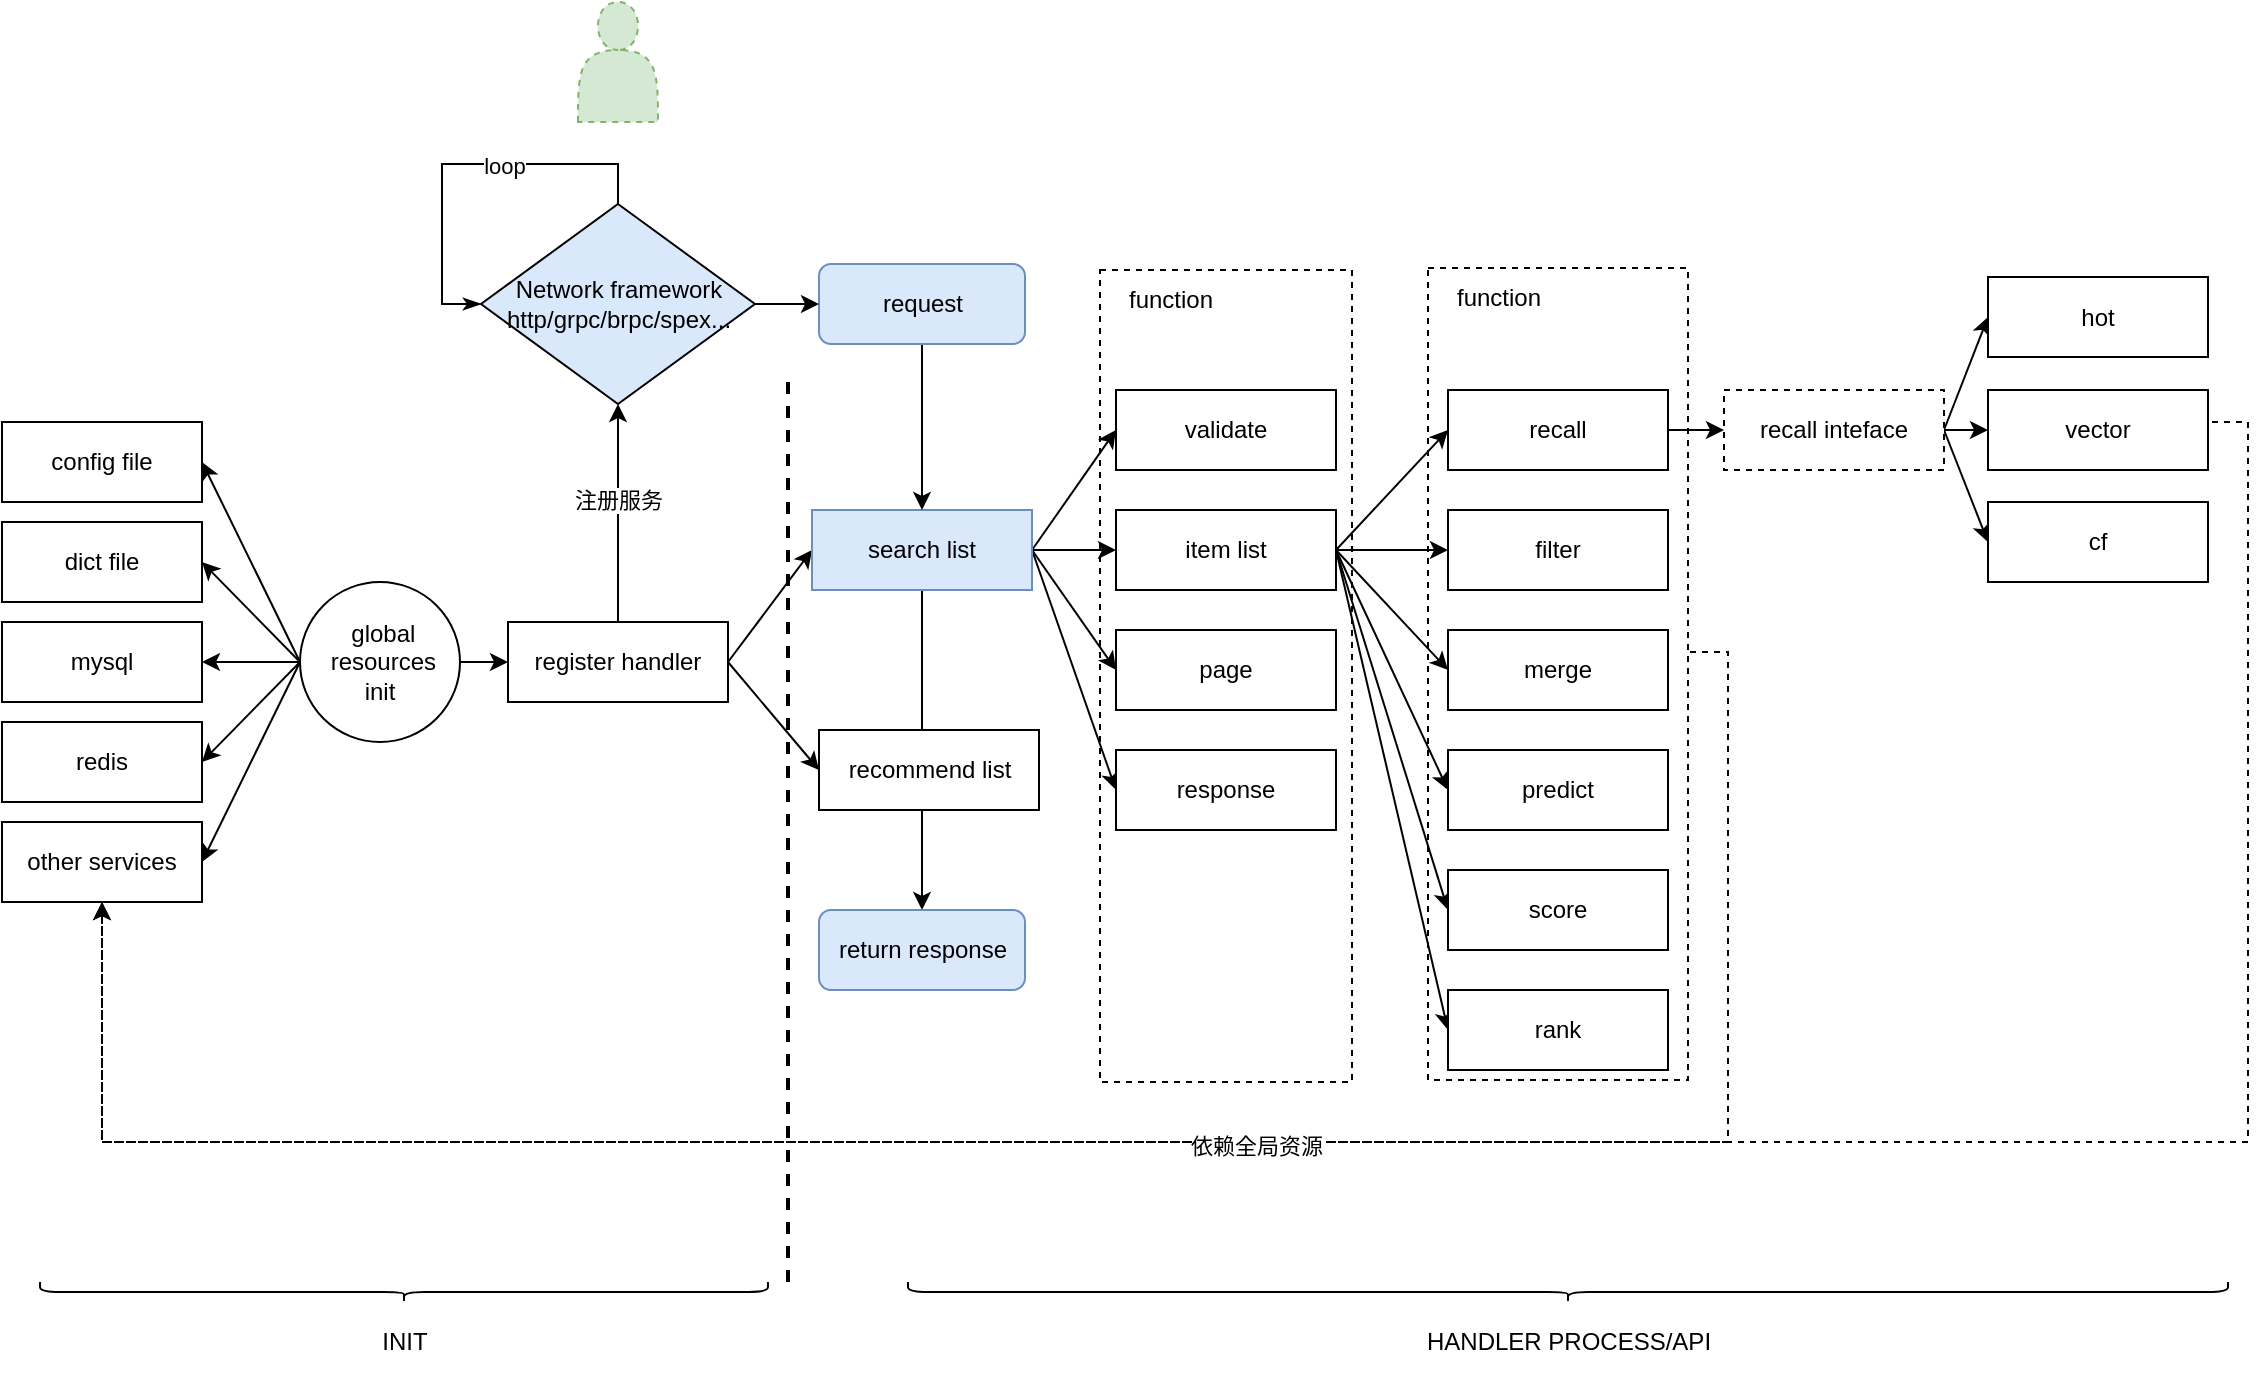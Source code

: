 <mxfile version="20.3.0" type="github">
  <diagram id="JJmWhjyOwM89aCiY69w7" name="第 1 页">
    <mxGraphModel dx="1234" dy="769" grid="1" gridSize="10" guides="1" tooltips="1" connect="1" arrows="1" fold="1" page="1" pageScale="1" pageWidth="3300" pageHeight="4681" math="0" shadow="0">
      <root>
        <mxCell id="0" />
        <mxCell id="1" parent="0" />
        <mxCell id="9VdhH4_OahOFBLT25fH9-60" style="edgeStyle=orthogonalEdgeStyle;rounded=0;orthogonalLoop=1;jettySize=auto;html=1;exitX=1;exitY=0.5;exitDx=0;exitDy=0;entryX=0.5;entryY=1;entryDx=0;entryDy=0;dashed=1;" parent="1" source="9VdhH4_OahOFBLT25fH9-56" target="9VdhH4_OahOFBLT25fH9-7" edge="1">
          <mxGeometry relative="1" as="geometry">
            <Array as="points">
              <mxPoint x="910" y="455" />
              <mxPoint x="910" y="700" />
              <mxPoint x="97" y="700" />
            </Array>
          </mxGeometry>
        </mxCell>
        <mxCell id="9VdhH4_OahOFBLT25fH9-56" value="" style="rounded=0;whiteSpace=wrap;html=1;dashed=1;" parent="1" vertex="1">
          <mxGeometry x="760" y="263" width="130" height="406" as="geometry" />
        </mxCell>
        <mxCell id="9VdhH4_OahOFBLT25fH9-55" value="" style="rounded=0;whiteSpace=wrap;html=1;dashed=1;" parent="1" vertex="1">
          <mxGeometry x="596" y="264" width="126" height="406" as="geometry" />
        </mxCell>
        <mxCell id="9VdhH4_OahOFBLT25fH9-8" style="rounded=0;orthogonalLoop=1;jettySize=auto;html=1;entryX=1;entryY=0.5;entryDx=0;entryDy=0;exitX=0;exitY=0.5;exitDx=0;exitDy=0;" parent="1" source="9VdhH4_OahOFBLT25fH9-1" target="9VdhH4_OahOFBLT25fH9-3" edge="1">
          <mxGeometry relative="1" as="geometry" />
        </mxCell>
        <mxCell id="9VdhH4_OahOFBLT25fH9-9" style="edgeStyle=none;rounded=0;orthogonalLoop=1;jettySize=auto;html=1;exitX=0;exitY=0.5;exitDx=0;exitDy=0;entryX=1;entryY=0.5;entryDx=0;entryDy=0;" parent="1" source="9VdhH4_OahOFBLT25fH9-1" target="9VdhH4_OahOFBLT25fH9-4" edge="1">
          <mxGeometry relative="1" as="geometry" />
        </mxCell>
        <mxCell id="9VdhH4_OahOFBLT25fH9-10" style="edgeStyle=none;rounded=0;orthogonalLoop=1;jettySize=auto;html=1;exitX=0;exitY=0.5;exitDx=0;exitDy=0;entryX=1;entryY=0.5;entryDx=0;entryDy=0;" parent="1" source="9VdhH4_OahOFBLT25fH9-1" target="9VdhH4_OahOFBLT25fH9-5" edge="1">
          <mxGeometry relative="1" as="geometry" />
        </mxCell>
        <mxCell id="9VdhH4_OahOFBLT25fH9-11" style="edgeStyle=none;rounded=0;orthogonalLoop=1;jettySize=auto;html=1;exitX=0;exitY=0.5;exitDx=0;exitDy=0;entryX=1;entryY=0.5;entryDx=0;entryDy=0;" parent="1" source="9VdhH4_OahOFBLT25fH9-1" target="9VdhH4_OahOFBLT25fH9-6" edge="1">
          <mxGeometry relative="1" as="geometry" />
        </mxCell>
        <mxCell id="9VdhH4_OahOFBLT25fH9-12" style="edgeStyle=none;rounded=0;orthogonalLoop=1;jettySize=auto;html=1;exitX=0;exitY=0.5;exitDx=0;exitDy=0;entryX=1;entryY=0.5;entryDx=0;entryDy=0;" parent="1" source="9VdhH4_OahOFBLT25fH9-1" target="9VdhH4_OahOFBLT25fH9-7" edge="1">
          <mxGeometry relative="1" as="geometry" />
        </mxCell>
        <mxCell id="9VdhH4_OahOFBLT25fH9-59" style="edgeStyle=none;rounded=0;orthogonalLoop=1;jettySize=auto;html=1;exitX=1;exitY=0.5;exitDx=0;exitDy=0;entryX=0;entryY=0.5;entryDx=0;entryDy=0;" parent="1" source="9VdhH4_OahOFBLT25fH9-1" target="9VdhH4_OahOFBLT25fH9-13" edge="1">
          <mxGeometry relative="1" as="geometry" />
        </mxCell>
        <mxCell id="9VdhH4_OahOFBLT25fH9-1" value="&amp;nbsp;global&lt;br&gt;&amp;nbsp;&lt;span style=&quot;background-color: initial;&quot;&gt;resources&lt;/span&gt;&lt;div&gt;init&lt;/div&gt;" style="ellipse;whiteSpace=wrap;html=1;aspect=fixed;" parent="1" vertex="1">
          <mxGeometry x="196" y="420" width="80" height="80" as="geometry" />
        </mxCell>
        <mxCell id="9VdhH4_OahOFBLT25fH9-3" value="config file" style="rounded=0;whiteSpace=wrap;html=1;" parent="1" vertex="1">
          <mxGeometry x="47" y="340" width="100" height="40" as="geometry" />
        </mxCell>
        <mxCell id="9VdhH4_OahOFBLT25fH9-4" value="dict file" style="rounded=0;whiteSpace=wrap;html=1;" parent="1" vertex="1">
          <mxGeometry x="47" y="390" width="100" height="40" as="geometry" />
        </mxCell>
        <mxCell id="9VdhH4_OahOFBLT25fH9-5" value="mysql" style="rounded=0;whiteSpace=wrap;html=1;" parent="1" vertex="1">
          <mxGeometry x="47" y="440" width="100" height="40" as="geometry" />
        </mxCell>
        <mxCell id="9VdhH4_OahOFBLT25fH9-6" value="redis" style="rounded=0;whiteSpace=wrap;html=1;" parent="1" vertex="1">
          <mxGeometry x="47" y="490" width="100" height="40" as="geometry" />
        </mxCell>
        <mxCell id="9VdhH4_OahOFBLT25fH9-7" value="other services" style="rounded=0;whiteSpace=wrap;html=1;" parent="1" vertex="1">
          <mxGeometry x="47" y="540" width="100" height="40" as="geometry" />
        </mxCell>
        <mxCell id="9VdhH4_OahOFBLT25fH9-17" style="edgeStyle=none;rounded=0;orthogonalLoop=1;jettySize=auto;html=1;exitX=1;exitY=0.5;exitDx=0;exitDy=0;entryX=0;entryY=0.5;entryDx=0;entryDy=0;" parent="1" source="9VdhH4_OahOFBLT25fH9-13" target="9VdhH4_OahOFBLT25fH9-15" edge="1">
          <mxGeometry relative="1" as="geometry" />
        </mxCell>
        <mxCell id="9VdhH4_OahOFBLT25fH9-18" style="edgeStyle=none;rounded=0;orthogonalLoop=1;jettySize=auto;html=1;exitX=1;exitY=0.5;exitDx=0;exitDy=0;entryX=0;entryY=0.5;entryDx=0;entryDy=0;" parent="1" source="9VdhH4_OahOFBLT25fH9-13" target="9VdhH4_OahOFBLT25fH9-16" edge="1">
          <mxGeometry relative="1" as="geometry" />
        </mxCell>
        <mxCell id="9VdhH4_OahOFBLT25fH9-65" style="edgeStyle=orthogonalEdgeStyle;rounded=0;orthogonalLoop=1;jettySize=auto;html=1;exitX=0.5;exitY=0;exitDx=0;exitDy=0;entryX=0.5;entryY=1;entryDx=0;entryDy=0;" parent="1" source="9VdhH4_OahOFBLT25fH9-13" target="9VdhH4_OahOFBLT25fH9-78" edge="1">
          <mxGeometry relative="1" as="geometry" />
        </mxCell>
        <mxCell id="9VdhH4_OahOFBLT25fH9-66" value="注册服务" style="edgeLabel;html=1;align=center;verticalAlign=middle;resizable=0;points=[];" parent="9VdhH4_OahOFBLT25fH9-65" vertex="1" connectable="0">
          <mxGeometry x="0.115" relative="1" as="geometry">
            <mxPoint as="offset" />
          </mxGeometry>
        </mxCell>
        <mxCell id="9VdhH4_OahOFBLT25fH9-13" value="register handler" style="rounded=0;whiteSpace=wrap;html=1;" parent="1" vertex="1">
          <mxGeometry x="300" y="440" width="110" height="40" as="geometry" />
        </mxCell>
        <mxCell id="9VdhH4_OahOFBLT25fH9-30" style="edgeStyle=none;rounded=0;orthogonalLoop=1;jettySize=auto;html=1;exitX=1;exitY=0.5;exitDx=0;exitDy=0;entryX=0;entryY=0.5;entryDx=0;entryDy=0;" parent="1" source="9VdhH4_OahOFBLT25fH9-15" target="9VdhH4_OahOFBLT25fH9-20" edge="1">
          <mxGeometry relative="1" as="geometry" />
        </mxCell>
        <mxCell id="9VdhH4_OahOFBLT25fH9-31" style="edgeStyle=none;rounded=0;orthogonalLoop=1;jettySize=auto;html=1;exitX=1;exitY=0.5;exitDx=0;exitDy=0;entryX=0;entryY=0.5;entryDx=0;entryDy=0;" parent="1" source="9VdhH4_OahOFBLT25fH9-15" target="9VdhH4_OahOFBLT25fH9-21" edge="1">
          <mxGeometry relative="1" as="geometry" />
        </mxCell>
        <mxCell id="9VdhH4_OahOFBLT25fH9-32" style="edgeStyle=none;rounded=0;orthogonalLoop=1;jettySize=auto;html=1;exitX=1;exitY=0.5;exitDx=0;exitDy=0;entryX=0;entryY=0.5;entryDx=0;entryDy=0;" parent="1" source="9VdhH4_OahOFBLT25fH9-15" target="9VdhH4_OahOFBLT25fH9-22" edge="1">
          <mxGeometry relative="1" as="geometry" />
        </mxCell>
        <mxCell id="9VdhH4_OahOFBLT25fH9-33" style="edgeStyle=none;rounded=0;orthogonalLoop=1;jettySize=auto;html=1;exitX=1;exitY=0.5;exitDx=0;exitDy=0;entryX=0;entryY=0.5;entryDx=0;entryDy=0;" parent="1" source="9VdhH4_OahOFBLT25fH9-15" target="9VdhH4_OahOFBLT25fH9-23" edge="1">
          <mxGeometry relative="1" as="geometry" />
        </mxCell>
        <mxCell id="9VdhH4_OahOFBLT25fH9-54" style="edgeStyle=none;rounded=0;orthogonalLoop=1;jettySize=auto;html=1;exitX=0.5;exitY=1;exitDx=0;exitDy=0;" parent="1" source="9VdhH4_OahOFBLT25fH9-15" target="9VdhH4_OahOFBLT25fH9-53" edge="1">
          <mxGeometry relative="1" as="geometry" />
        </mxCell>
        <mxCell id="9VdhH4_OahOFBLT25fH9-15" value="search list" style="rounded=0;whiteSpace=wrap;html=1;fillColor=#dae8fc;strokeColor=#6c8ebf;" parent="1" vertex="1">
          <mxGeometry x="452" y="384" width="110" height="40" as="geometry" />
        </mxCell>
        <mxCell id="9VdhH4_OahOFBLT25fH9-16" value="recommend list" style="rounded=0;whiteSpace=wrap;html=1;" parent="1" vertex="1">
          <mxGeometry x="455.5" y="494" width="110" height="40" as="geometry" />
        </mxCell>
        <mxCell id="9VdhH4_OahOFBLT25fH9-20" value="validate" style="rounded=0;whiteSpace=wrap;html=1;" parent="1" vertex="1">
          <mxGeometry x="604" y="324" width="110" height="40" as="geometry" />
        </mxCell>
        <mxCell id="9VdhH4_OahOFBLT25fH9-34" style="edgeStyle=none;rounded=0;orthogonalLoop=1;jettySize=auto;html=1;exitX=1;exitY=0.5;exitDx=0;exitDy=0;entryX=0;entryY=0.5;entryDx=0;entryDy=0;" parent="1" source="9VdhH4_OahOFBLT25fH9-21" target="9VdhH4_OahOFBLT25fH9-24" edge="1">
          <mxGeometry relative="1" as="geometry" />
        </mxCell>
        <mxCell id="9VdhH4_OahOFBLT25fH9-35" style="edgeStyle=none;rounded=0;orthogonalLoop=1;jettySize=auto;html=1;exitX=1;exitY=0.5;exitDx=0;exitDy=0;entryX=0;entryY=0.5;entryDx=0;entryDy=0;" parent="1" source="9VdhH4_OahOFBLT25fH9-21" target="9VdhH4_OahOFBLT25fH9-25" edge="1">
          <mxGeometry relative="1" as="geometry" />
        </mxCell>
        <mxCell id="9VdhH4_OahOFBLT25fH9-36" style="edgeStyle=none;rounded=0;orthogonalLoop=1;jettySize=auto;html=1;exitX=1;exitY=0.5;exitDx=0;exitDy=0;entryX=0;entryY=0.5;entryDx=0;entryDy=0;" parent="1" source="9VdhH4_OahOFBLT25fH9-21" target="9VdhH4_OahOFBLT25fH9-26" edge="1">
          <mxGeometry relative="1" as="geometry" />
        </mxCell>
        <mxCell id="9VdhH4_OahOFBLT25fH9-37" style="edgeStyle=none;rounded=0;orthogonalLoop=1;jettySize=auto;html=1;exitX=1;exitY=0.5;exitDx=0;exitDy=0;entryX=0;entryY=0.5;entryDx=0;entryDy=0;" parent="1" source="9VdhH4_OahOFBLT25fH9-21" target="9VdhH4_OahOFBLT25fH9-27" edge="1">
          <mxGeometry relative="1" as="geometry" />
        </mxCell>
        <mxCell id="9VdhH4_OahOFBLT25fH9-38" style="edgeStyle=none;rounded=0;orthogonalLoop=1;jettySize=auto;html=1;exitX=1;exitY=0.5;exitDx=0;exitDy=0;entryX=0;entryY=0.5;entryDx=0;entryDy=0;" parent="1" source="9VdhH4_OahOFBLT25fH9-21" target="9VdhH4_OahOFBLT25fH9-28" edge="1">
          <mxGeometry relative="1" as="geometry" />
        </mxCell>
        <mxCell id="9VdhH4_OahOFBLT25fH9-39" style="edgeStyle=none;rounded=0;orthogonalLoop=1;jettySize=auto;html=1;exitX=1;exitY=0.5;exitDx=0;exitDy=0;entryX=0;entryY=0.5;entryDx=0;entryDy=0;" parent="1" source="9VdhH4_OahOFBLT25fH9-21" target="9VdhH4_OahOFBLT25fH9-29" edge="1">
          <mxGeometry relative="1" as="geometry" />
        </mxCell>
        <mxCell id="9VdhH4_OahOFBLT25fH9-21" value="item list" style="rounded=0;whiteSpace=wrap;html=1;" parent="1" vertex="1">
          <mxGeometry x="604" y="384" width="110" height="40" as="geometry" />
        </mxCell>
        <mxCell id="9VdhH4_OahOFBLT25fH9-22" value="page" style="rounded=0;whiteSpace=wrap;html=1;" parent="1" vertex="1">
          <mxGeometry x="604" y="444" width="110" height="40" as="geometry" />
        </mxCell>
        <mxCell id="9VdhH4_OahOFBLT25fH9-23" value="response" style="rounded=0;whiteSpace=wrap;html=1;" parent="1" vertex="1">
          <mxGeometry x="604" y="504" width="110" height="40" as="geometry" />
        </mxCell>
        <mxCell id="9VdhH4_OahOFBLT25fH9-41" style="edgeStyle=none;rounded=0;orthogonalLoop=1;jettySize=auto;html=1;exitX=1;exitY=0.5;exitDx=0;exitDy=0;entryX=0;entryY=0.5;entryDx=0;entryDy=0;" parent="1" source="9VdhH4_OahOFBLT25fH9-24" target="9VdhH4_OahOFBLT25fH9-40" edge="1">
          <mxGeometry relative="1" as="geometry" />
        </mxCell>
        <mxCell id="9VdhH4_OahOFBLT25fH9-24" value="recall" style="rounded=0;whiteSpace=wrap;html=1;" parent="1" vertex="1">
          <mxGeometry x="770" y="324" width="110" height="40" as="geometry" />
        </mxCell>
        <mxCell id="9VdhH4_OahOFBLT25fH9-25" value="filter" style="rounded=0;whiteSpace=wrap;html=1;" parent="1" vertex="1">
          <mxGeometry x="770" y="384" width="110" height="40" as="geometry" />
        </mxCell>
        <mxCell id="9VdhH4_OahOFBLT25fH9-26" value="merge" style="rounded=0;whiteSpace=wrap;html=1;" parent="1" vertex="1">
          <mxGeometry x="770" y="444" width="110" height="40" as="geometry" />
        </mxCell>
        <mxCell id="9VdhH4_OahOFBLT25fH9-27" value="predict" style="rounded=0;whiteSpace=wrap;html=1;" parent="1" vertex="1">
          <mxGeometry x="770" y="504" width="110" height="40" as="geometry" />
        </mxCell>
        <mxCell id="9VdhH4_OahOFBLT25fH9-28" value="score" style="rounded=0;whiteSpace=wrap;html=1;" parent="1" vertex="1">
          <mxGeometry x="770" y="564" width="110" height="40" as="geometry" />
        </mxCell>
        <mxCell id="9VdhH4_OahOFBLT25fH9-29" value="rank" style="rounded=0;whiteSpace=wrap;html=1;" parent="1" vertex="1">
          <mxGeometry x="770" y="624" width="110" height="40" as="geometry" />
        </mxCell>
        <mxCell id="9VdhH4_OahOFBLT25fH9-45" style="edgeStyle=none;rounded=0;orthogonalLoop=1;jettySize=auto;html=1;exitX=1;exitY=0.5;exitDx=0;exitDy=0;entryX=0;entryY=0.5;entryDx=0;entryDy=0;" parent="1" source="9VdhH4_OahOFBLT25fH9-40" target="9VdhH4_OahOFBLT25fH9-42" edge="1">
          <mxGeometry relative="1" as="geometry" />
        </mxCell>
        <mxCell id="9VdhH4_OahOFBLT25fH9-46" style="edgeStyle=none;rounded=0;orthogonalLoop=1;jettySize=auto;html=1;exitX=1;exitY=0.5;exitDx=0;exitDy=0;entryX=0;entryY=0.5;entryDx=0;entryDy=0;" parent="1" source="9VdhH4_OahOFBLT25fH9-40" target="9VdhH4_OahOFBLT25fH9-43" edge="1">
          <mxGeometry relative="1" as="geometry" />
        </mxCell>
        <mxCell id="9VdhH4_OahOFBLT25fH9-48" style="edgeStyle=none;rounded=0;orthogonalLoop=1;jettySize=auto;html=1;exitX=1;exitY=0.5;exitDx=0;exitDy=0;entryX=0;entryY=0.5;entryDx=0;entryDy=0;" parent="1" source="9VdhH4_OahOFBLT25fH9-40" target="9VdhH4_OahOFBLT25fH9-44" edge="1">
          <mxGeometry relative="1" as="geometry" />
        </mxCell>
        <mxCell id="9VdhH4_OahOFBLT25fH9-40" value="recall inteface" style="rounded=0;whiteSpace=wrap;html=1;dashed=1;" parent="1" vertex="1">
          <mxGeometry x="908" y="324" width="110" height="40" as="geometry" />
        </mxCell>
        <mxCell id="9VdhH4_OahOFBLT25fH9-42" value="hot" style="rounded=0;whiteSpace=wrap;html=1;" parent="1" vertex="1">
          <mxGeometry x="1040" y="267.5" width="110" height="40" as="geometry" />
        </mxCell>
        <mxCell id="9VdhH4_OahOFBLT25fH9-62" style="edgeStyle=orthogonalEdgeStyle;rounded=0;orthogonalLoop=1;jettySize=auto;html=1;exitX=1;exitY=0.5;exitDx=0;exitDy=0;entryX=0.5;entryY=1;entryDx=0;entryDy=0;dashed=1;" parent="1" source="9VdhH4_OahOFBLT25fH9-43" target="9VdhH4_OahOFBLT25fH9-7" edge="1">
          <mxGeometry relative="1" as="geometry">
            <Array as="points">
              <mxPoint x="1150" y="340" />
              <mxPoint x="1170" y="340" />
              <mxPoint x="1170" y="700" />
              <mxPoint x="97" y="700" />
            </Array>
          </mxGeometry>
        </mxCell>
        <mxCell id="9VdhH4_OahOFBLT25fH9-63" value="依赖全局资源" style="edgeLabel;html=1;align=center;verticalAlign=middle;resizable=0;points=[];" parent="9VdhH4_OahOFBLT25fH9-62" vertex="1" connectable="0">
          <mxGeometry x="0.116" y="2" relative="1" as="geometry">
            <mxPoint as="offset" />
          </mxGeometry>
        </mxCell>
        <mxCell id="9VdhH4_OahOFBLT25fH9-43" value="vector" style="rounded=0;whiteSpace=wrap;html=1;" parent="1" vertex="1">
          <mxGeometry x="1040" y="324" width="110" height="40" as="geometry" />
        </mxCell>
        <mxCell id="9VdhH4_OahOFBLT25fH9-44" value="cf" style="rounded=0;whiteSpace=wrap;html=1;" parent="1" vertex="1">
          <mxGeometry x="1040" y="380" width="110" height="40" as="geometry" />
        </mxCell>
        <mxCell id="9VdhH4_OahOFBLT25fH9-49" value="" style="shape=actor;whiteSpace=wrap;html=1;dashed=1;fillColor=#d5e8d4;strokeColor=#82b366;" parent="1" vertex="1">
          <mxGeometry x="335" y="130" width="40" height="60" as="geometry" />
        </mxCell>
        <mxCell id="9VdhH4_OahOFBLT25fH9-51" style="edgeStyle=none;rounded=0;orthogonalLoop=1;jettySize=auto;html=1;exitX=0.5;exitY=1;exitDx=0;exitDy=0;entryX=0.5;entryY=0;entryDx=0;entryDy=0;" parent="1" source="9VdhH4_OahOFBLT25fH9-50" target="9VdhH4_OahOFBLT25fH9-15" edge="1">
          <mxGeometry relative="1" as="geometry" />
        </mxCell>
        <mxCell id="9VdhH4_OahOFBLT25fH9-50" value="request" style="rounded=1;whiteSpace=wrap;html=1;fillColor=#dae8fc;strokeColor=#6c8ebf;" parent="1" vertex="1">
          <mxGeometry x="455.5" y="261" width="103" height="40" as="geometry" />
        </mxCell>
        <mxCell id="9VdhH4_OahOFBLT25fH9-53" value="return response" style="rounded=1;whiteSpace=wrap;html=1;fillColor=#dae8fc;strokeColor=#6c8ebf;" parent="1" vertex="1">
          <mxGeometry x="455.5" y="584" width="103" height="40" as="geometry" />
        </mxCell>
        <mxCell id="9VdhH4_OahOFBLT25fH9-57" value="function" style="text;html=1;resizable=0;autosize=1;align=center;verticalAlign=middle;points=[];fillColor=none;strokeColor=none;rounded=0;dashed=1;" parent="1" vertex="1">
          <mxGeometry x="596" y="264" width="70" height="30" as="geometry" />
        </mxCell>
        <mxCell id="9VdhH4_OahOFBLT25fH9-58" value="function" style="text;html=1;resizable=0;autosize=1;align=center;verticalAlign=middle;points=[];fillColor=none;strokeColor=none;rounded=0;dashed=1;" parent="1" vertex="1">
          <mxGeometry x="760" y="263" width="70" height="30" as="geometry" />
        </mxCell>
        <mxCell id="9VdhH4_OahOFBLT25fH9-67" style="edgeStyle=orthogonalEdgeStyle;rounded=0;orthogonalLoop=1;jettySize=auto;html=1;exitX=1;exitY=0.5;exitDx=0;exitDy=0;entryX=0;entryY=0.5;entryDx=0;entryDy=0;" parent="1" source="9VdhH4_OahOFBLT25fH9-78" target="9VdhH4_OahOFBLT25fH9-50" edge="1">
          <mxGeometry relative="1" as="geometry" />
        </mxCell>
        <mxCell id="9VdhH4_OahOFBLT25fH9-68" value="" style="shape=curlyBracket;whiteSpace=wrap;html=1;rounded=1;flipH=1;direction=north;" parent="1" vertex="1">
          <mxGeometry x="66" y="770" width="364" height="10" as="geometry" />
        </mxCell>
        <mxCell id="9VdhH4_OahOFBLT25fH9-69" value="" style="edgeStyle=none;orthogonalLoop=1;jettySize=auto;html=1;rounded=0;dashed=1;endArrow=none;endFill=0;strokeWidth=2;" parent="1" edge="1">
          <mxGeometry width="80" relative="1" as="geometry">
            <mxPoint x="440" y="320" as="sourcePoint" />
            <mxPoint x="440" y="770" as="targetPoint" />
            <Array as="points" />
          </mxGeometry>
        </mxCell>
        <mxCell id="9VdhH4_OahOFBLT25fH9-72" value="INIT" style="text;html=1;resizable=0;autosize=1;align=center;verticalAlign=middle;points=[];fillColor=none;strokeColor=none;rounded=0;" parent="1" vertex="1">
          <mxGeometry x="223" y="785" width="50" height="30" as="geometry" />
        </mxCell>
        <mxCell id="9VdhH4_OahOFBLT25fH9-73" value="" style="shape=curlyBracket;whiteSpace=wrap;html=1;rounded=1;flipH=1;direction=north;" parent="1" vertex="1">
          <mxGeometry x="500" y="770" width="660" height="10" as="geometry" />
        </mxCell>
        <mxCell id="9VdhH4_OahOFBLT25fH9-74" value="HANDLER PROCESS/API" style="text;html=1;resizable=0;autosize=1;align=center;verticalAlign=middle;points=[];fillColor=none;strokeColor=none;rounded=0;" parent="1" vertex="1">
          <mxGeometry x="745" y="785" width="170" height="30" as="geometry" />
        </mxCell>
        <mxCell id="9VdhH4_OahOFBLT25fH9-78" value="&lt;div&gt;Network framework&lt;/div&gt;&lt;div&gt;http/grpc/brpc/spex...&lt;/div&gt;" style="rhombus;whiteSpace=wrap;html=1;fillColor=#DAE8FC;" parent="1" vertex="1">
          <mxGeometry x="286.5" y="231" width="137" height="100" as="geometry" />
        </mxCell>
        <mxCell id="9VdhH4_OahOFBLT25fH9-79" style="edgeStyle=orthogonalEdgeStyle;rounded=0;orthogonalLoop=1;jettySize=auto;html=1;exitX=0.5;exitY=0;exitDx=0;exitDy=0;entryX=0;entryY=0.5;entryDx=0;entryDy=0;endArrow=classicThin;endFill=1;strokeWidth=1;" parent="1" source="9VdhH4_OahOFBLT25fH9-78" target="9VdhH4_OahOFBLT25fH9-78" edge="1">
          <mxGeometry relative="1" as="geometry">
            <Array as="points">
              <mxPoint x="355" y="211" />
              <mxPoint x="267" y="211" />
              <mxPoint x="267" y="281" />
            </Array>
          </mxGeometry>
        </mxCell>
        <mxCell id="9VdhH4_OahOFBLT25fH9-80" value="loop" style="edgeLabel;html=1;align=center;verticalAlign=middle;resizable=0;points=[];" parent="9VdhH4_OahOFBLT25fH9-79" vertex="1" connectable="0">
          <mxGeometry x="-0.22" y="1" relative="1" as="geometry">
            <mxPoint as="offset" />
          </mxGeometry>
        </mxCell>
      </root>
    </mxGraphModel>
  </diagram>
</mxfile>
